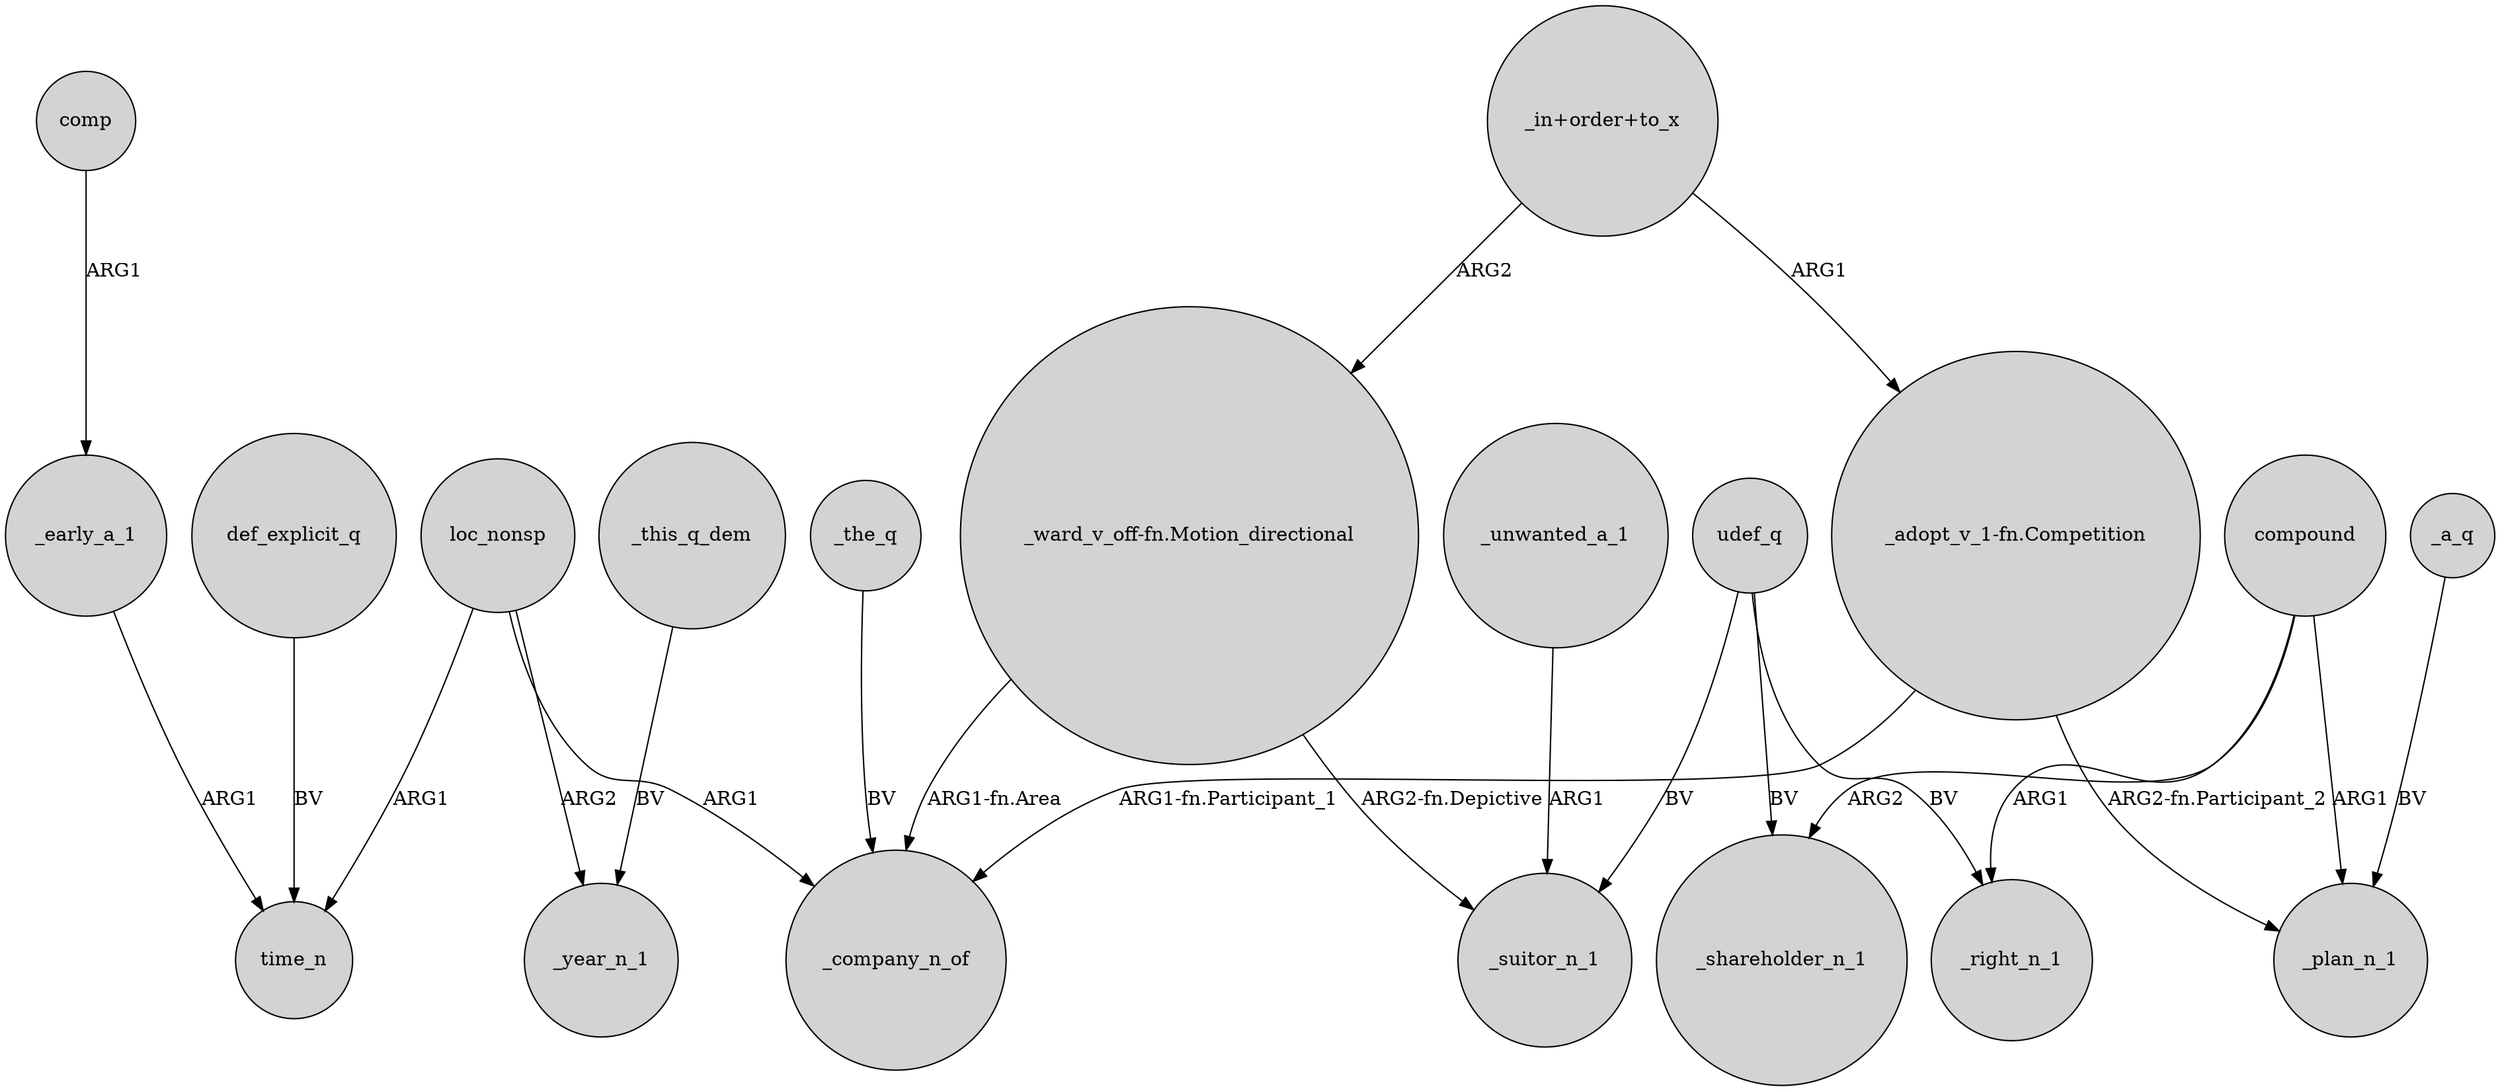 digraph {
	node [shape=circle style=filled]
	_early_a_1 -> time_n [label=ARG1]
	"_in+order+to_x" -> "_ward_v_off-fn.Motion_directional" [label=ARG2]
	compound -> _shareholder_n_1 [label=ARG2]
	udef_q -> _shareholder_n_1 [label=BV]
	_unwanted_a_1 -> _suitor_n_1 [label=ARG1]
	compound -> _right_n_1 [label=ARG1]
	comp -> _early_a_1 [label=ARG1]
	udef_q -> _right_n_1 [label=BV]
	loc_nonsp -> _year_n_1 [label=ARG2]
	udef_q -> _suitor_n_1 [label=BV]
	"_in+order+to_x" -> "_adopt_v_1-fn.Competition" [label=ARG1]
	"_ward_v_off-fn.Motion_directional" -> _company_n_of [label="ARG1-fn.Area"]
	"_adopt_v_1-fn.Competition" -> _company_n_of [label="ARG1-fn.Participant_1"]
	_a_q -> _plan_n_1 [label=BV]
	_this_q_dem -> _year_n_1 [label=BV]
	loc_nonsp -> time_n [label=ARG1]
	def_explicit_q -> time_n [label=BV]
	"_adopt_v_1-fn.Competition" -> _plan_n_1 [label="ARG2-fn.Participant_2"]
	"_ward_v_off-fn.Motion_directional" -> _suitor_n_1 [label="ARG2-fn.Depictive"]
	compound -> _plan_n_1 [label=ARG1]
	_the_q -> _company_n_of [label=BV]
	loc_nonsp -> _company_n_of [label=ARG1]
}
